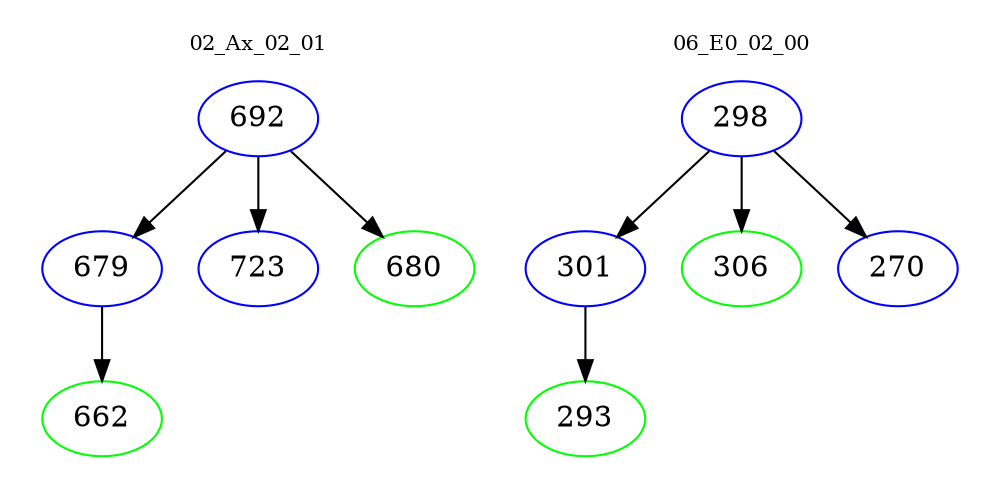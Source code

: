 digraph{
subgraph cluster_0 {
color = white
label = "02_Ax_02_01";
fontsize=10;
T0_692 [label="692", color="blue"]
T0_692 -> T0_679 [color="black"]
T0_679 [label="679", color="blue"]
T0_679 -> T0_662 [color="black"]
T0_662 [label="662", color="green"]
T0_692 -> T0_723 [color="black"]
T0_723 [label="723", color="blue"]
T0_692 -> T0_680 [color="black"]
T0_680 [label="680", color="green"]
}
subgraph cluster_1 {
color = white
label = "06_E0_02_00";
fontsize=10;
T1_298 [label="298", color="blue"]
T1_298 -> T1_301 [color="black"]
T1_301 [label="301", color="blue"]
T1_301 -> T1_293 [color="black"]
T1_293 [label="293", color="green"]
T1_298 -> T1_306 [color="black"]
T1_306 [label="306", color="green"]
T1_298 -> T1_270 [color="black"]
T1_270 [label="270", color="blue"]
}
}
